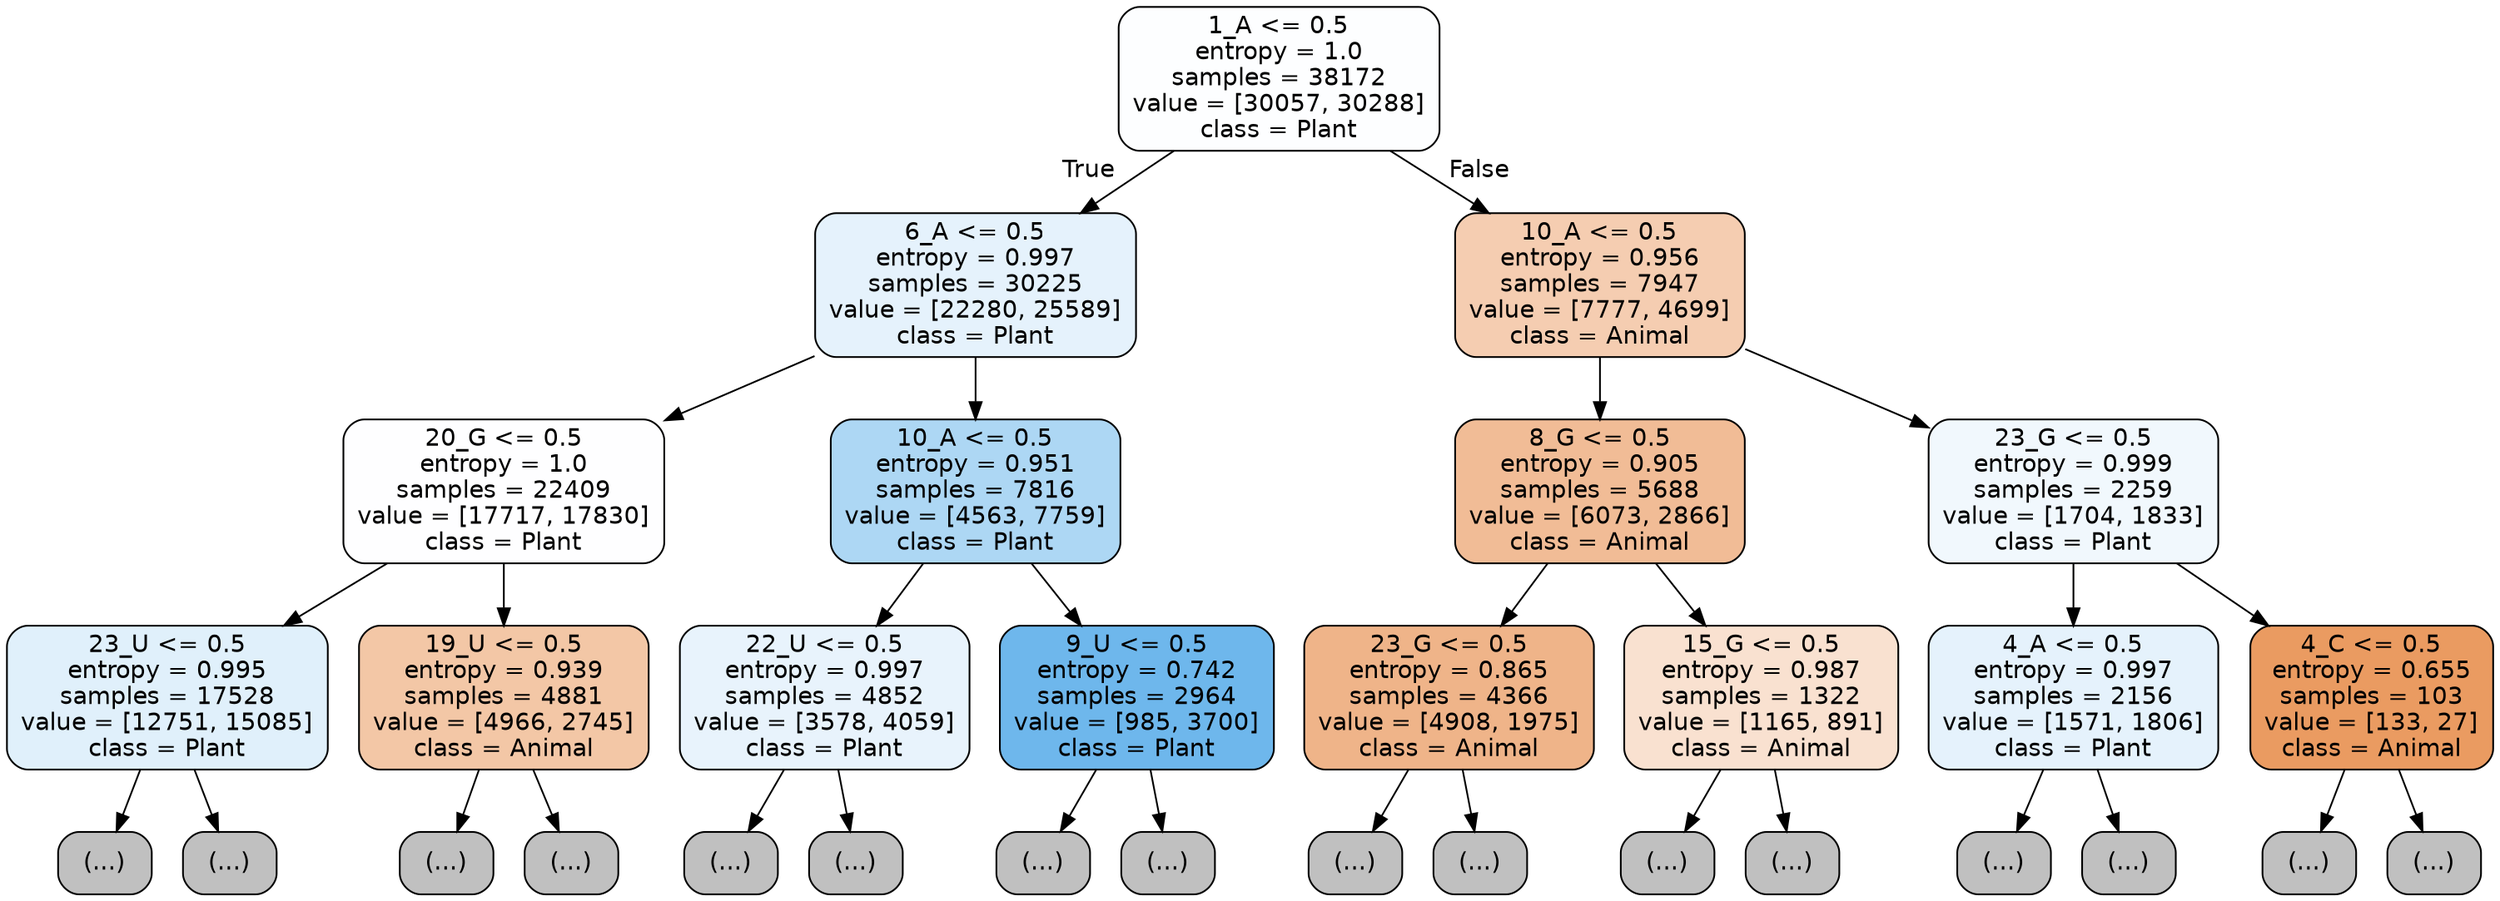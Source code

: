 digraph Tree {
node [shape=box, style="filled, rounded", color="black", fontname="helvetica"] ;
edge [fontname="helvetica"] ;
0 [label="1_A <= 0.5\nentropy = 1.0\nsamples = 38172\nvalue = [30057, 30288]\nclass = Plant", fillcolor="#fdfeff"] ;
1 [label="6_A <= 0.5\nentropy = 0.997\nsamples = 30225\nvalue = [22280, 25589]\nclass = Plant", fillcolor="#e5f2fc"] ;
0 -> 1 [labeldistance=2.5, labelangle=45, headlabel="True"] ;
2 [label="20_G <= 0.5\nentropy = 1.0\nsamples = 22409\nvalue = [17717, 17830]\nclass = Plant", fillcolor="#fefeff"] ;
1 -> 2 ;
3 [label="23_U <= 0.5\nentropy = 0.995\nsamples = 17528\nvalue = [12751, 15085]\nclass = Plant", fillcolor="#e0f0fb"] ;
2 -> 3 ;
4 [label="(...)", fillcolor="#C0C0C0"] ;
3 -> 4 ;
7011 [label="(...)", fillcolor="#C0C0C0"] ;
3 -> 7011 ;
7288 [label="19_U <= 0.5\nentropy = 0.939\nsamples = 4881\nvalue = [4966, 2745]\nclass = Animal", fillcolor="#f3c7a6"] ;
2 -> 7288 ;
7289 [label="(...)", fillcolor="#C0C0C0"] ;
7288 -> 7289 ;
9040 [label="(...)", fillcolor="#C0C0C0"] ;
7288 -> 9040 ;
9823 [label="10_A <= 0.5\nentropy = 0.951\nsamples = 7816\nvalue = [4563, 7759]\nclass = Plant", fillcolor="#add7f4"] ;
1 -> 9823 ;
9824 [label="22_U <= 0.5\nentropy = 0.997\nsamples = 4852\nvalue = [3578, 4059]\nclass = Plant", fillcolor="#e8f3fc"] ;
9823 -> 9824 ;
9825 [label="(...)", fillcolor="#C0C0C0"] ;
9824 -> 9825 ;
11890 [label="(...)", fillcolor="#C0C0C0"] ;
9824 -> 11890 ;
12189 [label="9_U <= 0.5\nentropy = 0.742\nsamples = 2964\nvalue = [985, 3700]\nclass = Plant", fillcolor="#6eb7ec"] ;
9823 -> 12189 ;
12190 [label="(...)", fillcolor="#C0C0C0"] ;
12189 -> 12190 ;
12789 [label="(...)", fillcolor="#C0C0C0"] ;
12189 -> 12789 ;
12906 [label="10_A <= 0.5\nentropy = 0.956\nsamples = 7947\nvalue = [7777, 4699]\nclass = Animal", fillcolor="#f5cdb1"] ;
0 -> 12906 [labeldistance=2.5, labelangle=-45, headlabel="False"] ;
12907 [label="8_G <= 0.5\nentropy = 0.905\nsamples = 5688\nvalue = [6073, 2866]\nclass = Animal", fillcolor="#f1bc96"] ;
12906 -> 12907 ;
12908 [label="23_G <= 0.5\nentropy = 0.865\nsamples = 4366\nvalue = [4908, 1975]\nclass = Animal", fillcolor="#efb489"] ;
12907 -> 12908 ;
12909 [label="(...)", fillcolor="#C0C0C0"] ;
12908 -> 12909 ;
15056 [label="(...)", fillcolor="#C0C0C0"] ;
12908 -> 15056 ;
15165 [label="15_G <= 0.5\nentropy = 0.987\nsamples = 1322\nvalue = [1165, 891]\nclass = Animal", fillcolor="#f9e1d0"] ;
12907 -> 15165 ;
15166 [label="(...)", fillcolor="#C0C0C0"] ;
15165 -> 15166 ;
15699 [label="(...)", fillcolor="#C0C0C0"] ;
15165 -> 15699 ;
15920 [label="23_G <= 0.5\nentropy = 0.999\nsamples = 2259\nvalue = [1704, 1833]\nclass = Plant", fillcolor="#f1f8fd"] ;
12906 -> 15920 ;
15921 [label="4_A <= 0.5\nentropy = 0.997\nsamples = 2156\nvalue = [1571, 1806]\nclass = Plant", fillcolor="#e5f2fc"] ;
15920 -> 15921 ;
15922 [label="(...)", fillcolor="#C0C0C0"] ;
15921 -> 15922 ;
16631 [label="(...)", fillcolor="#C0C0C0"] ;
15921 -> 16631 ;
16902 [label="4_C <= 0.5\nentropy = 0.655\nsamples = 103\nvalue = [133, 27]\nclass = Animal", fillcolor="#ea9b61"] ;
15920 -> 16902 ;
16903 [label="(...)", fillcolor="#C0C0C0"] ;
16902 -> 16903 ;
16922 [label="(...)", fillcolor="#C0C0C0"] ;
16902 -> 16922 ;
}